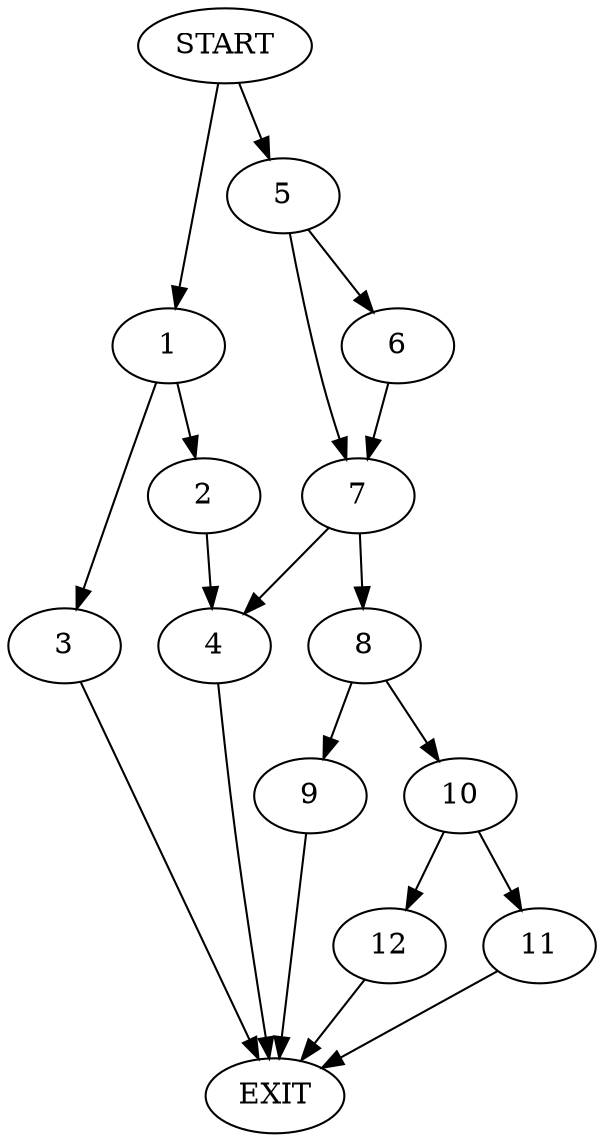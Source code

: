 digraph {
0 [label="START"]
13 [label="EXIT"]
0 -> 1
1 -> 2
1 -> 3
3 -> 13
2 -> 4
4 -> 13
0 -> 5
5 -> 6
5 -> 7
6 -> 7
7 -> 4
7 -> 8
8 -> 9
8 -> 10
10 -> 11
10 -> 12
9 -> 13
11 -> 13
12 -> 13
}
